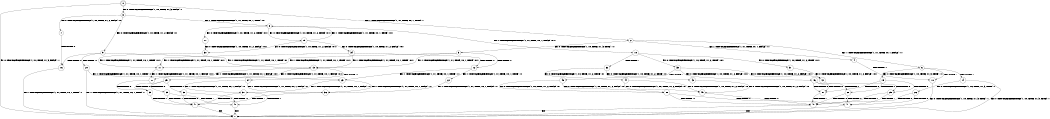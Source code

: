 digraph BCG {
size = "7, 10.5";
center = TRUE;
node [shape = circle];
0 [peripheries = 2];
0 -> 1 [label = "EX !0 !ATOMIC_EXCH_BRANCH (1, +0, TRUE, +1, 3, FALSE) !::"];
0 -> 2 [label = "EX !1 !ATOMIC_EXCH_BRANCH (1, +1, TRUE, +0, 1, TRUE) !::"];
0 -> 3 [label = "EX !0 !ATOMIC_EXCH_BRANCH (1, +0, TRUE, +1, 3, FALSE) !::"];
2 -> 4 [label = "EX !1 !ATOMIC_EXCH_BRANCH (1, +1, TRUE, +0, 1, FALSE) !:1:"];
2 -> 5 [label = "EX !0 !ATOMIC_EXCH_BRANCH (1, +0, TRUE, +1, 3, TRUE) !:1:"];
2 -> 6 [label = "EX !1 !ATOMIC_EXCH_BRANCH (1, +1, TRUE, +0, 1, FALSE) !:1:"];
3 -> 7 [label = "EX !0 !ATOMIC_EXCH_BRANCH (1, +0, TRUE, +1, 2, FALSE) !:0:"];
3 -> 8 [label = "EX !1 !ATOMIC_EXCH_BRANCH (1, +1, TRUE, +0, 1, TRUE) !:0:"];
3 -> 9 [label = "EX !0 !ATOMIC_EXCH_BRANCH (1, +0, TRUE, +1, 2, FALSE) !:0:"];
4 -> 10 [label = "TERMINATE !1"];
5 -> 11 [label = "EX !1 !ATOMIC_EXCH_BRANCH (1, +1, TRUE, +0, 1, TRUE) !:0:1:"];
5 -> 12 [label = "TERMINATE !0"];
5 -> 13 [label = "EX !1 !ATOMIC_EXCH_BRANCH (1, +1, TRUE, +0, 1, TRUE) !:0:1:"];
6 -> 10 [label = "TERMINATE !1"];
6 -> 14 [label = "TERMINATE !1"];
6 -> 15 [label = "EX !0 !ATOMIC_EXCH_BRANCH (1, +0, TRUE, +1, 3, TRUE) !:1:"];
7 -> 16 [label = "TERMINATE !0"];
8 -> 17 [label = "EX !0 !ATOMIC_EXCH_BRANCH (1, +0, TRUE, +1, 2, TRUE) !:0:1:"];
8 -> 18 [label = "EX !1 !ATOMIC_EXCH_BRANCH (1, +1, TRUE, +0, 1, FALSE) !:0:1:"];
8 -> 19 [label = "EX !0 !ATOMIC_EXCH_BRANCH (1, +0, TRUE, +1, 2, TRUE) !:0:1:"];
9 -> 16 [label = "TERMINATE !0"];
9 -> 20 [label = "TERMINATE !0"];
9 -> 13 [label = "EX !1 !ATOMIC_EXCH_BRANCH (1, +1, TRUE, +0, 1, TRUE) !:0:"];
10 -> 1 [label = "EX !0 !ATOMIC_EXCH_BRANCH (1, +0, TRUE, +1, 3, TRUE) !::"];
11 -> 21 [label = "EX !1 !ATOMIC_EXCH_BRANCH (1, +1, TRUE, +0, 1, FALSE) !:0:1:"];
12 -> 22 [label = "EX !1 !ATOMIC_EXCH_BRANCH (1, +1, TRUE, +0, 1, TRUE) !:1:"];
12 -> 23 [label = "EX !1 !ATOMIC_EXCH_BRANCH (1, +1, TRUE, +0, 1, TRUE) !:1:"];
13 -> 21 [label = "EX !1 !ATOMIC_EXCH_BRANCH (1, +1, TRUE, +0, 1, FALSE) !:0:1:"];
13 -> 24 [label = "TERMINATE !0"];
13 -> 25 [label = "EX !1 !ATOMIC_EXCH_BRANCH (1, +1, TRUE, +0, 1, FALSE) !:0:1:"];
14 -> 1 [label = "EX !0 !ATOMIC_EXCH_BRANCH (1, +0, TRUE, +1, 3, TRUE) !::"];
14 -> 26 [label = "EX !0 !ATOMIC_EXCH_BRANCH (1, +0, TRUE, +1, 3, TRUE) !::"];
15 -> 27 [label = "TERMINATE !0"];
15 -> 28 [label = "TERMINATE !1"];
15 -> 29 [label = "TERMINATE !0"];
16 -> 1 [label = "EX !1 !ATOMIC_EXCH_BRANCH (1, +1, TRUE, +0, 1, TRUE) !::"];
17 -> 30 [label = "EX !0 !ATOMIC_EXCH_BRANCH (1, +0, TRUE, +1, 2, FALSE) !:0:1:"];
18 -> 31 [label = "EX !0 !ATOMIC_EXCH_BRANCH (1, +0, TRUE, +1, 2, TRUE) !:0:1:"];
18 -> 32 [label = "TERMINATE !1"];
18 -> 33 [label = "EX !0 !ATOMIC_EXCH_BRANCH (1, +0, TRUE, +1, 2, TRUE) !:0:1:"];
19 -> 30 [label = "EX !0 !ATOMIC_EXCH_BRANCH (1, +0, TRUE, +1, 2, FALSE) !:0:1:"];
19 -> 8 [label = "EX !1 !ATOMIC_EXCH_BRANCH (1, +1, TRUE, +0, 1, TRUE) !:0:1:"];
19 -> 34 [label = "EX !0 !ATOMIC_EXCH_BRANCH (1, +0, TRUE, +1, 2, FALSE) !:0:1:"];
20 -> 1 [label = "EX !1 !ATOMIC_EXCH_BRANCH (1, +1, TRUE, +0, 1, TRUE) !::"];
20 -> 23 [label = "EX !1 !ATOMIC_EXCH_BRANCH (1, +1, TRUE, +0, 1, TRUE) !::"];
21 -> 35 [label = "TERMINATE !0"];
22 -> 36 [label = "EX !1 !ATOMIC_EXCH_BRANCH (1, +1, TRUE, +0, 1, FALSE) !:1:"];
23 -> 36 [label = "EX !1 !ATOMIC_EXCH_BRANCH (1, +1, TRUE, +0, 1, FALSE) !:1:"];
23 -> 37 [label = "EX !1 !ATOMIC_EXCH_BRANCH (1, +1, TRUE, +0, 1, FALSE) !:1:"];
24 -> 36 [label = "EX !1 !ATOMIC_EXCH_BRANCH (1, +1, TRUE, +0, 1, FALSE) !:1:"];
24 -> 37 [label = "EX !1 !ATOMIC_EXCH_BRANCH (1, +1, TRUE, +0, 1, FALSE) !:1:"];
25 -> 35 [label = "TERMINATE !0"];
25 -> 38 [label = "TERMINATE !1"];
25 -> 39 [label = "TERMINATE !0"];
26 -> 40 [label = "TERMINATE !0"];
26 -> 41 [label = "TERMINATE !0"];
27 -> 40 [label = "TERMINATE !1"];
28 -> 40 [label = "TERMINATE !0"];
28 -> 41 [label = "TERMINATE !0"];
29 -> 40 [label = "TERMINATE !1"];
29 -> 41 [label = "TERMINATE !1"];
30 -> 11 [label = "EX !1 !ATOMIC_EXCH_BRANCH (1, +1, TRUE, +0, 1, TRUE) !:0:1:"];
31 -> 42 [label = "EX !0 !ATOMIC_EXCH_BRANCH (1, +0, TRUE, +1, 2, FALSE) !:0:1:"];
32 -> 43 [label = "EX !0 !ATOMIC_EXCH_BRANCH (1, +0, TRUE, +1, 2, TRUE) !:0:"];
32 -> 44 [label = "EX !0 !ATOMIC_EXCH_BRANCH (1, +0, TRUE, +1, 2, TRUE) !:0:"];
33 -> 42 [label = "EX !0 !ATOMIC_EXCH_BRANCH (1, +0, TRUE, +1, 2, FALSE) !:0:1:"];
33 -> 45 [label = "TERMINATE !1"];
33 -> 46 [label = "EX !0 !ATOMIC_EXCH_BRANCH (1, +0, TRUE, +1, 2, FALSE) !:0:1:"];
34 -> 11 [label = "EX !1 !ATOMIC_EXCH_BRANCH (1, +1, TRUE, +0, 1, TRUE) !:0:1:"];
34 -> 12 [label = "TERMINATE !0"];
34 -> 13 [label = "EX !1 !ATOMIC_EXCH_BRANCH (1, +1, TRUE, +0, 1, TRUE) !:0:1:"];
35 -> 47 [label = "TERMINATE !1"];
36 -> 47 [label = "TERMINATE !1"];
37 -> 47 [label = "TERMINATE !1"];
37 -> 48 [label = "TERMINATE !1"];
38 -> 47 [label = "TERMINATE !0"];
38 -> 48 [label = "TERMINATE !0"];
39 -> 47 [label = "TERMINATE !1"];
39 -> 48 [label = "TERMINATE !1"];
40 -> 1 [label = "exit"];
41 -> 1 [label = "exit"];
42 -> 27 [label = "TERMINATE !0"];
43 -> 49 [label = "EX !0 !ATOMIC_EXCH_BRANCH (1, +0, TRUE, +1, 2, FALSE) !:0:"];
44 -> 49 [label = "EX !0 !ATOMIC_EXCH_BRANCH (1, +0, TRUE, +1, 2, FALSE) !:0:"];
44 -> 50 [label = "EX !0 !ATOMIC_EXCH_BRANCH (1, +0, TRUE, +1, 2, FALSE) !:0:"];
45 -> 49 [label = "EX !0 !ATOMIC_EXCH_BRANCH (1, +0, TRUE, +1, 2, FALSE) !:0:"];
45 -> 50 [label = "EX !0 !ATOMIC_EXCH_BRANCH (1, +0, TRUE, +1, 2, FALSE) !:0:"];
46 -> 27 [label = "TERMINATE !0"];
46 -> 28 [label = "TERMINATE !1"];
46 -> 29 [label = "TERMINATE !0"];
47 -> 1 [label = "exit"];
48 -> 1 [label = "exit"];
49 -> 40 [label = "TERMINATE !0"];
50 -> 40 [label = "TERMINATE !0"];
50 -> 41 [label = "TERMINATE !0"];
}
